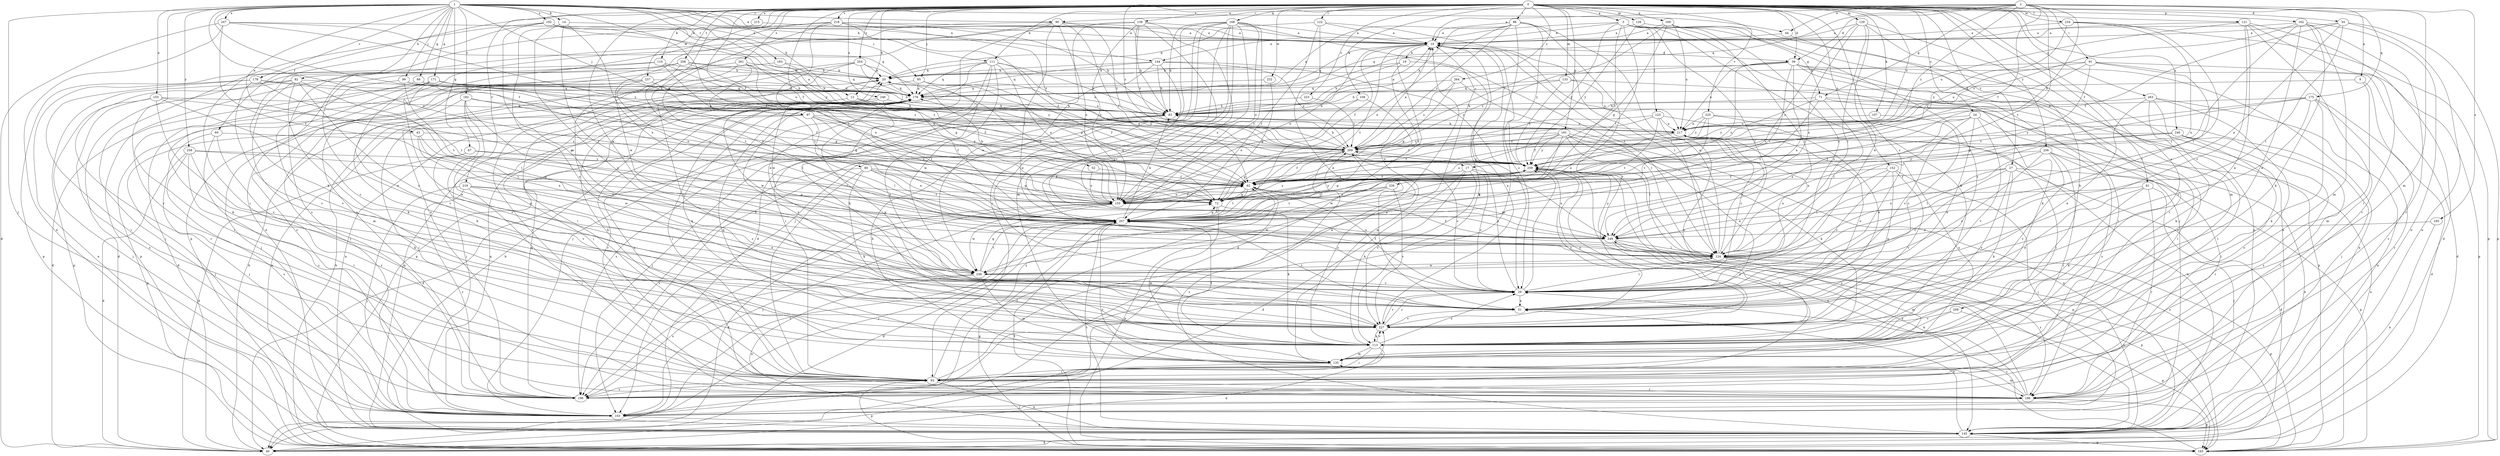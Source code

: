 strict digraph  {
0;
1;
2;
3;
9;
10;
12;
14;
17;
19;
20;
24;
27;
29;
34;
39;
40;
43;
44;
51;
52;
60;
61;
62;
66;
67;
71;
72;
80;
82;
83;
86;
90;
91;
93;
95;
97;
99;
103;
107;
109;
110;
111;
113;
121;
122;
123;
124;
126;
129;
133;
135;
139;
144;
145;
152;
153;
155;
161;
162;
165;
168;
169;
171;
175;
176;
178;
182;
183;
186;
192;
195;
196;
206;
207;
208;
215;
217;
218;
219;
223;
225;
226;
227;
232;
234;
237;
238;
240;
246;
247;
249;
254;
256;
258;
259;
261;
263;
264;
269;
0 -> 3  [label=a];
0 -> 9  [label=a];
0 -> 12  [label=b];
0 -> 24  [label=c];
0 -> 27  [label=c];
0 -> 29  [label=c];
0 -> 34  [label=d];
0 -> 39  [label=d];
0 -> 52  [label=f];
0 -> 60  [label=f];
0 -> 61  [label=f];
0 -> 62  [label=f];
0 -> 80  [label=h];
0 -> 86  [label=i];
0 -> 95  [label=j];
0 -> 107  [label=k];
0 -> 109  [label=k];
0 -> 110  [label=k];
0 -> 111  [label=k];
0 -> 121  [label=l];
0 -> 122  [label=l];
0 -> 126  [label=m];
0 -> 129  [label=m];
0 -> 133  [label=m];
0 -> 139  [label=n];
0 -> 152  [label=o];
0 -> 161  [label=p];
0 -> 162  [label=p];
0 -> 168  [label=q];
0 -> 169  [label=q];
0 -> 206  [label=t];
0 -> 208  [label=u];
0 -> 215  [label=u];
0 -> 217  [label=u];
0 -> 218  [label=v];
0 -> 219  [label=v];
0 -> 223  [label=v];
0 -> 225  [label=v];
0 -> 232  [label=w];
0 -> 234  [label=w];
0 -> 237  [label=w];
0 -> 238  [label=w];
0 -> 240  [label=x];
0 -> 246  [label=x];
0 -> 254  [label=y];
0 -> 256  [label=y];
0 -> 261  [label=z];
0 -> 263  [label=z];
0 -> 264  [label=z];
0 -> 269  [label=z];
1 -> 10  [label=a];
1 -> 12  [label=b];
1 -> 14  [label=b];
1 -> 17  [label=b];
1 -> 43  [label=e];
1 -> 44  [label=e];
1 -> 62  [label=f];
1 -> 66  [label=g];
1 -> 67  [label=g];
1 -> 82  [label=h];
1 -> 90  [label=i];
1 -> 95  [label=j];
1 -> 97  [label=j];
1 -> 99  [label=j];
1 -> 103  [label=j];
1 -> 111  [label=k];
1 -> 144  [label=n];
1 -> 153  [label=o];
1 -> 155  [label=o];
1 -> 171  [label=q];
1 -> 178  [label=r];
1 -> 182  [label=r];
1 -> 183  [label=r];
1 -> 186  [label=r];
1 -> 192  [label=s];
1 -> 247  [label=x];
1 -> 258  [label=y];
2 -> 10  [label=a];
2 -> 17  [label=b];
2 -> 39  [label=d];
2 -> 44  [label=e];
2 -> 62  [label=f];
2 -> 71  [label=g];
2 -> 90  [label=i];
2 -> 91  [label=i];
2 -> 135  [label=m];
2 -> 175  [label=q];
2 -> 176  [label=q];
2 -> 195  [label=s];
2 -> 207  [label=t];
2 -> 269  [label=z];
3 -> 10  [label=a];
3 -> 71  [label=g];
3 -> 103  [label=j];
3 -> 113  [label=k];
3 -> 123  [label=l];
3 -> 124  [label=l];
3 -> 144  [label=n];
3 -> 145  [label=n];
3 -> 207  [label=t];
3 -> 226  [label=v];
3 -> 259  [label=y];
9 -> 135  [label=m];
9 -> 176  [label=q];
9 -> 186  [label=r];
10 -> 19  [label=b];
10 -> 29  [label=c];
10 -> 39  [label=d];
10 -> 40  [label=d];
10 -> 62  [label=f];
10 -> 113  [label=k];
10 -> 124  [label=l];
10 -> 155  [label=o];
10 -> 176  [label=q];
10 -> 207  [label=t];
12 -> 83  [label=h];
12 -> 93  [label=i];
12 -> 207  [label=t];
14 -> 10  [label=a];
14 -> 29  [label=c];
14 -> 124  [label=l];
14 -> 227  [label=v];
14 -> 249  [label=x];
17 -> 29  [label=c];
17 -> 40  [label=d];
17 -> 62  [label=f];
17 -> 113  [label=k];
17 -> 227  [label=v];
17 -> 249  [label=x];
19 -> 20  [label=b];
19 -> 29  [label=c];
19 -> 83  [label=h];
19 -> 207  [label=t];
20 -> 176  [label=q];
24 -> 29  [label=c];
24 -> 51  [label=e];
24 -> 196  [label=s];
24 -> 217  [label=u];
24 -> 227  [label=v];
24 -> 249  [label=x];
24 -> 259  [label=y];
27 -> 29  [label=c];
27 -> 40  [label=d];
27 -> 62  [label=f];
27 -> 113  [label=k];
27 -> 165  [label=p];
27 -> 227  [label=v];
27 -> 249  [label=x];
29 -> 51  [label=e];
29 -> 62  [label=f];
29 -> 124  [label=l];
29 -> 227  [label=v];
29 -> 259  [label=y];
29 -> 269  [label=z];
34 -> 10  [label=a];
34 -> 62  [label=f];
34 -> 124  [label=l];
34 -> 145  [label=n];
34 -> 165  [label=p];
34 -> 249  [label=x];
39 -> 20  [label=b];
39 -> 93  [label=i];
39 -> 113  [label=k];
39 -> 145  [label=n];
39 -> 155  [label=o];
39 -> 196  [label=s];
39 -> 207  [label=t];
39 -> 217  [label=u];
39 -> 249  [label=x];
39 -> 269  [label=z];
40 -> 20  [label=b];
43 -> 103  [label=j];
43 -> 207  [label=t];
43 -> 238  [label=w];
43 -> 249  [label=x];
43 -> 269  [label=z];
44 -> 176  [label=q];
44 -> 186  [label=r];
51 -> 207  [label=t];
51 -> 217  [label=u];
51 -> 227  [label=v];
52 -> 62  [label=f];
52 -> 155  [label=o];
60 -> 103  [label=j];
60 -> 186  [label=r];
60 -> 196  [label=s];
60 -> 269  [label=z];
61 -> 51  [label=e];
61 -> 72  [label=g];
61 -> 103  [label=j];
61 -> 113  [label=k];
61 -> 186  [label=r];
62 -> 72  [label=g];
62 -> 155  [label=o];
62 -> 165  [label=p];
62 -> 207  [label=t];
62 -> 249  [label=x];
66 -> 62  [label=f];
66 -> 93  [label=i];
66 -> 176  [label=q];
67 -> 40  [label=d];
67 -> 207  [label=t];
67 -> 227  [label=v];
67 -> 259  [label=y];
71 -> 83  [label=h];
71 -> 93  [label=i];
71 -> 103  [label=j];
71 -> 124  [label=l];
71 -> 207  [label=t];
71 -> 259  [label=y];
72 -> 20  [label=b];
72 -> 113  [label=k];
72 -> 135  [label=m];
72 -> 207  [label=t];
72 -> 259  [label=y];
80 -> 62  [label=f];
80 -> 72  [label=g];
80 -> 93  [label=i];
80 -> 113  [label=k];
80 -> 155  [label=o];
80 -> 196  [label=s];
80 -> 207  [label=t];
82 -> 29  [label=c];
82 -> 113  [label=k];
82 -> 124  [label=l];
82 -> 135  [label=m];
82 -> 165  [label=p];
82 -> 176  [label=q];
82 -> 186  [label=r];
83 -> 10  [label=a];
83 -> 40  [label=d];
83 -> 103  [label=j];
83 -> 196  [label=s];
83 -> 217  [label=u];
86 -> 10  [label=a];
86 -> 83  [label=h];
86 -> 145  [label=n];
86 -> 155  [label=o];
86 -> 176  [label=q];
86 -> 196  [label=s];
86 -> 227  [label=v];
86 -> 259  [label=y];
86 -> 269  [label=z];
90 -> 10  [label=a];
90 -> 51  [label=e];
90 -> 62  [label=f];
90 -> 145  [label=n];
90 -> 155  [label=o];
90 -> 196  [label=s];
90 -> 207  [label=t];
90 -> 269  [label=z];
91 -> 20  [label=b];
91 -> 40  [label=d];
91 -> 124  [label=l];
91 -> 165  [label=p];
91 -> 207  [label=t];
91 -> 217  [label=u];
91 -> 269  [label=z];
93 -> 10  [label=a];
93 -> 20  [label=b];
93 -> 145  [label=n];
93 -> 165  [label=p];
93 -> 186  [label=r];
93 -> 196  [label=s];
93 -> 227  [label=v];
93 -> 259  [label=y];
93 -> 269  [label=z];
95 -> 51  [label=e];
95 -> 62  [label=f];
95 -> 145  [label=n];
95 -> 176  [label=q];
95 -> 217  [label=u];
97 -> 62  [label=f];
97 -> 93  [label=i];
97 -> 124  [label=l];
97 -> 155  [label=o];
97 -> 165  [label=p];
97 -> 217  [label=u];
97 -> 259  [label=y];
99 -> 155  [label=o];
99 -> 176  [label=q];
99 -> 207  [label=t];
99 -> 227  [label=v];
99 -> 269  [label=z];
103 -> 10  [label=a];
103 -> 62  [label=f];
103 -> 145  [label=n];
103 -> 176  [label=q];
103 -> 207  [label=t];
107 -> 29  [label=c];
107 -> 217  [label=u];
109 -> 83  [label=h];
109 -> 135  [label=m];
109 -> 155  [label=o];
110 -> 20  [label=b];
110 -> 103  [label=j];
110 -> 155  [label=o];
110 -> 165  [label=p];
110 -> 269  [label=z];
111 -> 20  [label=b];
111 -> 83  [label=h];
111 -> 93  [label=i];
111 -> 113  [label=k];
111 -> 155  [label=o];
111 -> 165  [label=p];
111 -> 176  [label=q];
111 -> 217  [label=u];
111 -> 238  [label=w];
113 -> 29  [label=c];
113 -> 40  [label=d];
113 -> 93  [label=i];
113 -> 135  [label=m];
113 -> 176  [label=q];
113 -> 207  [label=t];
113 -> 227  [label=v];
113 -> 269  [label=z];
121 -> 10  [label=a];
121 -> 29  [label=c];
121 -> 40  [label=d];
121 -> 51  [label=e];
121 -> 93  [label=i];
121 -> 186  [label=r];
121 -> 217  [label=u];
122 -> 10  [label=a];
122 -> 20  [label=b];
122 -> 51  [label=e];
122 -> 124  [label=l];
122 -> 207  [label=t];
123 -> 29  [label=c];
123 -> 62  [label=f];
123 -> 145  [label=n];
123 -> 155  [label=o];
123 -> 207  [label=t];
123 -> 217  [label=u];
124 -> 10  [label=a];
124 -> 62  [label=f];
124 -> 135  [label=m];
124 -> 145  [label=n];
124 -> 165  [label=p];
124 -> 186  [label=r];
124 -> 217  [label=u];
124 -> 238  [label=w];
126 -> 10  [label=a];
126 -> 145  [label=n];
126 -> 259  [label=y];
129 -> 10  [label=a];
129 -> 113  [label=k];
129 -> 124  [label=l];
129 -> 135  [label=m];
129 -> 155  [label=o];
129 -> 238  [label=w];
129 -> 249  [label=x];
133 -> 83  [label=h];
133 -> 165  [label=p];
133 -> 176  [label=q];
133 -> 217  [label=u];
133 -> 259  [label=y];
135 -> 83  [label=h];
135 -> 93  [label=i];
135 -> 176  [label=q];
135 -> 217  [label=u];
139 -> 10  [label=a];
139 -> 83  [label=h];
139 -> 124  [label=l];
139 -> 155  [label=o];
139 -> 165  [label=p];
139 -> 238  [label=w];
139 -> 249  [label=x];
139 -> 269  [label=z];
144 -> 20  [label=b];
144 -> 83  [label=h];
144 -> 103  [label=j];
144 -> 176  [label=q];
144 -> 249  [label=x];
144 -> 259  [label=y];
144 -> 269  [label=z];
145 -> 20  [label=b];
145 -> 40  [label=d];
145 -> 51  [label=e];
145 -> 165  [label=p];
145 -> 176  [label=q];
145 -> 207  [label=t];
145 -> 269  [label=z];
152 -> 29  [label=c];
152 -> 51  [label=e];
152 -> 62  [label=f];
152 -> 103  [label=j];
152 -> 124  [label=l];
152 -> 227  [label=v];
153 -> 29  [label=c];
153 -> 72  [label=g];
153 -> 83  [label=h];
153 -> 103  [label=j];
153 -> 196  [label=s];
153 -> 227  [label=v];
155 -> 20  [label=b];
155 -> 40  [label=d];
155 -> 62  [label=f];
155 -> 103  [label=j];
155 -> 196  [label=s];
155 -> 238  [label=w];
155 -> 259  [label=y];
161 -> 51  [label=e];
161 -> 62  [label=f];
161 -> 113  [label=k];
161 -> 124  [label=l];
161 -> 145  [label=n];
161 -> 155  [label=o];
161 -> 238  [label=w];
161 -> 259  [label=y];
161 -> 269  [label=z];
162 -> 10  [label=a];
162 -> 51  [label=e];
162 -> 113  [label=k];
162 -> 124  [label=l];
162 -> 135  [label=m];
162 -> 145  [label=n];
162 -> 186  [label=r];
162 -> 269  [label=z];
165 -> 20  [label=b];
165 -> 29  [label=c];
165 -> 207  [label=t];
165 -> 217  [label=u];
165 -> 259  [label=y];
168 -> 10  [label=a];
168 -> 29  [label=c];
168 -> 40  [label=d];
168 -> 51  [label=e];
168 -> 83  [label=h];
168 -> 93  [label=i];
168 -> 103  [label=j];
168 -> 124  [label=l];
168 -> 135  [label=m];
168 -> 155  [label=o];
168 -> 196  [label=s];
168 -> 207  [label=t];
169 -> 10  [label=a];
169 -> 29  [label=c];
169 -> 72  [label=g];
169 -> 124  [label=l];
169 -> 217  [label=u];
169 -> 227  [label=v];
169 -> 269  [label=z];
171 -> 40  [label=d];
171 -> 51  [label=e];
171 -> 72  [label=g];
171 -> 83  [label=h];
171 -> 113  [label=k];
171 -> 176  [label=q];
171 -> 227  [label=v];
171 -> 269  [label=z];
175 -> 29  [label=c];
175 -> 40  [label=d];
175 -> 72  [label=g];
175 -> 83  [label=h];
175 -> 113  [label=k];
175 -> 186  [label=r];
175 -> 259  [label=y];
176 -> 83  [label=h];
176 -> 93  [label=i];
176 -> 103  [label=j];
176 -> 186  [label=r];
176 -> 227  [label=v];
178 -> 93  [label=i];
178 -> 145  [label=n];
178 -> 176  [label=q];
178 -> 207  [label=t];
178 -> 227  [label=v];
178 -> 259  [label=y];
182 -> 51  [label=e];
182 -> 72  [label=g];
182 -> 83  [label=h];
182 -> 113  [label=k];
182 -> 227  [label=v];
182 -> 249  [label=x];
183 -> 20  [label=b];
183 -> 51  [label=e];
183 -> 83  [label=h];
186 -> 103  [label=j];
186 -> 135  [label=m];
186 -> 165  [label=p];
186 -> 176  [label=q];
186 -> 249  [label=x];
186 -> 259  [label=y];
192 -> 10  [label=a];
192 -> 62  [label=f];
192 -> 93  [label=i];
192 -> 113  [label=k];
192 -> 217  [label=u];
192 -> 238  [label=w];
192 -> 259  [label=y];
195 -> 145  [label=n];
195 -> 249  [label=x];
196 -> 93  [label=i];
196 -> 176  [label=q];
206 -> 20  [label=b];
206 -> 40  [label=d];
206 -> 165  [label=p];
206 -> 176  [label=q];
206 -> 196  [label=s];
206 -> 207  [label=t];
206 -> 217  [label=u];
207 -> 40  [label=d];
207 -> 72  [label=g];
207 -> 83  [label=h];
207 -> 103  [label=j];
207 -> 165  [label=p];
207 -> 186  [label=r];
207 -> 249  [label=x];
207 -> 259  [label=y];
208 -> 113  [label=k];
208 -> 165  [label=p];
208 -> 227  [label=v];
215 -> 10  [label=a];
215 -> 196  [label=s];
217 -> 83  [label=h];
217 -> 155  [label=o];
217 -> 269  [label=z];
218 -> 10  [label=a];
218 -> 62  [label=f];
218 -> 83  [label=h];
218 -> 124  [label=l];
218 -> 196  [label=s];
218 -> 207  [label=t];
218 -> 238  [label=w];
218 -> 269  [label=z];
219 -> 29  [label=c];
219 -> 51  [label=e];
219 -> 93  [label=i];
219 -> 103  [label=j];
219 -> 155  [label=o];
219 -> 196  [label=s];
223 -> 83  [label=h];
223 -> 269  [label=z];
225 -> 51  [label=e];
225 -> 62  [label=f];
225 -> 93  [label=i];
225 -> 207  [label=t];
225 -> 217  [label=u];
225 -> 269  [label=z];
226 -> 155  [label=o];
226 -> 207  [label=t];
226 -> 227  [label=v];
226 -> 238  [label=w];
227 -> 10  [label=a];
227 -> 29  [label=c];
227 -> 113  [label=k];
227 -> 176  [label=q];
227 -> 259  [label=y];
232 -> 72  [label=g];
232 -> 176  [label=q];
234 -> 10  [label=a];
234 -> 124  [label=l];
234 -> 165  [label=p];
234 -> 249  [label=x];
234 -> 259  [label=y];
237 -> 40  [label=d];
237 -> 62  [label=f];
237 -> 103  [label=j];
237 -> 124  [label=l];
237 -> 176  [label=q];
238 -> 29  [label=c];
238 -> 72  [label=g];
238 -> 135  [label=m];
238 -> 145  [label=n];
238 -> 196  [label=s];
238 -> 207  [label=t];
238 -> 217  [label=u];
240 -> 62  [label=f];
240 -> 93  [label=i];
240 -> 186  [label=r];
240 -> 196  [label=s];
240 -> 249  [label=x];
240 -> 269  [label=z];
246 -> 83  [label=h];
246 -> 145  [label=n];
246 -> 207  [label=t];
246 -> 238  [label=w];
247 -> 10  [label=a];
247 -> 40  [label=d];
247 -> 145  [label=n];
247 -> 176  [label=q];
247 -> 207  [label=t];
247 -> 259  [label=y];
249 -> 124  [label=l];
249 -> 165  [label=p];
249 -> 227  [label=v];
249 -> 259  [label=y];
254 -> 20  [label=b];
254 -> 72  [label=g];
254 -> 93  [label=i];
254 -> 186  [label=r];
254 -> 227  [label=v];
254 -> 238  [label=w];
256 -> 29  [label=c];
256 -> 93  [label=i];
256 -> 124  [label=l];
256 -> 145  [label=n];
256 -> 186  [label=r];
256 -> 227  [label=v];
256 -> 259  [label=y];
258 -> 40  [label=d];
258 -> 72  [label=g];
258 -> 93  [label=i];
258 -> 113  [label=k];
258 -> 196  [label=s];
258 -> 259  [label=y];
259 -> 62  [label=f];
259 -> 72  [label=g];
259 -> 145  [label=n];
259 -> 165  [label=p];
259 -> 227  [label=v];
261 -> 20  [label=b];
261 -> 72  [label=g];
261 -> 103  [label=j];
261 -> 207  [label=t];
261 -> 227  [label=v];
261 -> 259  [label=y];
263 -> 51  [label=e];
263 -> 83  [label=h];
263 -> 93  [label=i];
263 -> 113  [label=k];
263 -> 145  [label=n];
263 -> 196  [label=s];
264 -> 72  [label=g];
264 -> 124  [label=l];
264 -> 176  [label=q];
264 -> 269  [label=z];
269 -> 10  [label=a];
269 -> 29  [label=c];
269 -> 62  [label=f];
269 -> 72  [label=g];
269 -> 83  [label=h];
269 -> 176  [label=q];
269 -> 259  [label=y];
}
